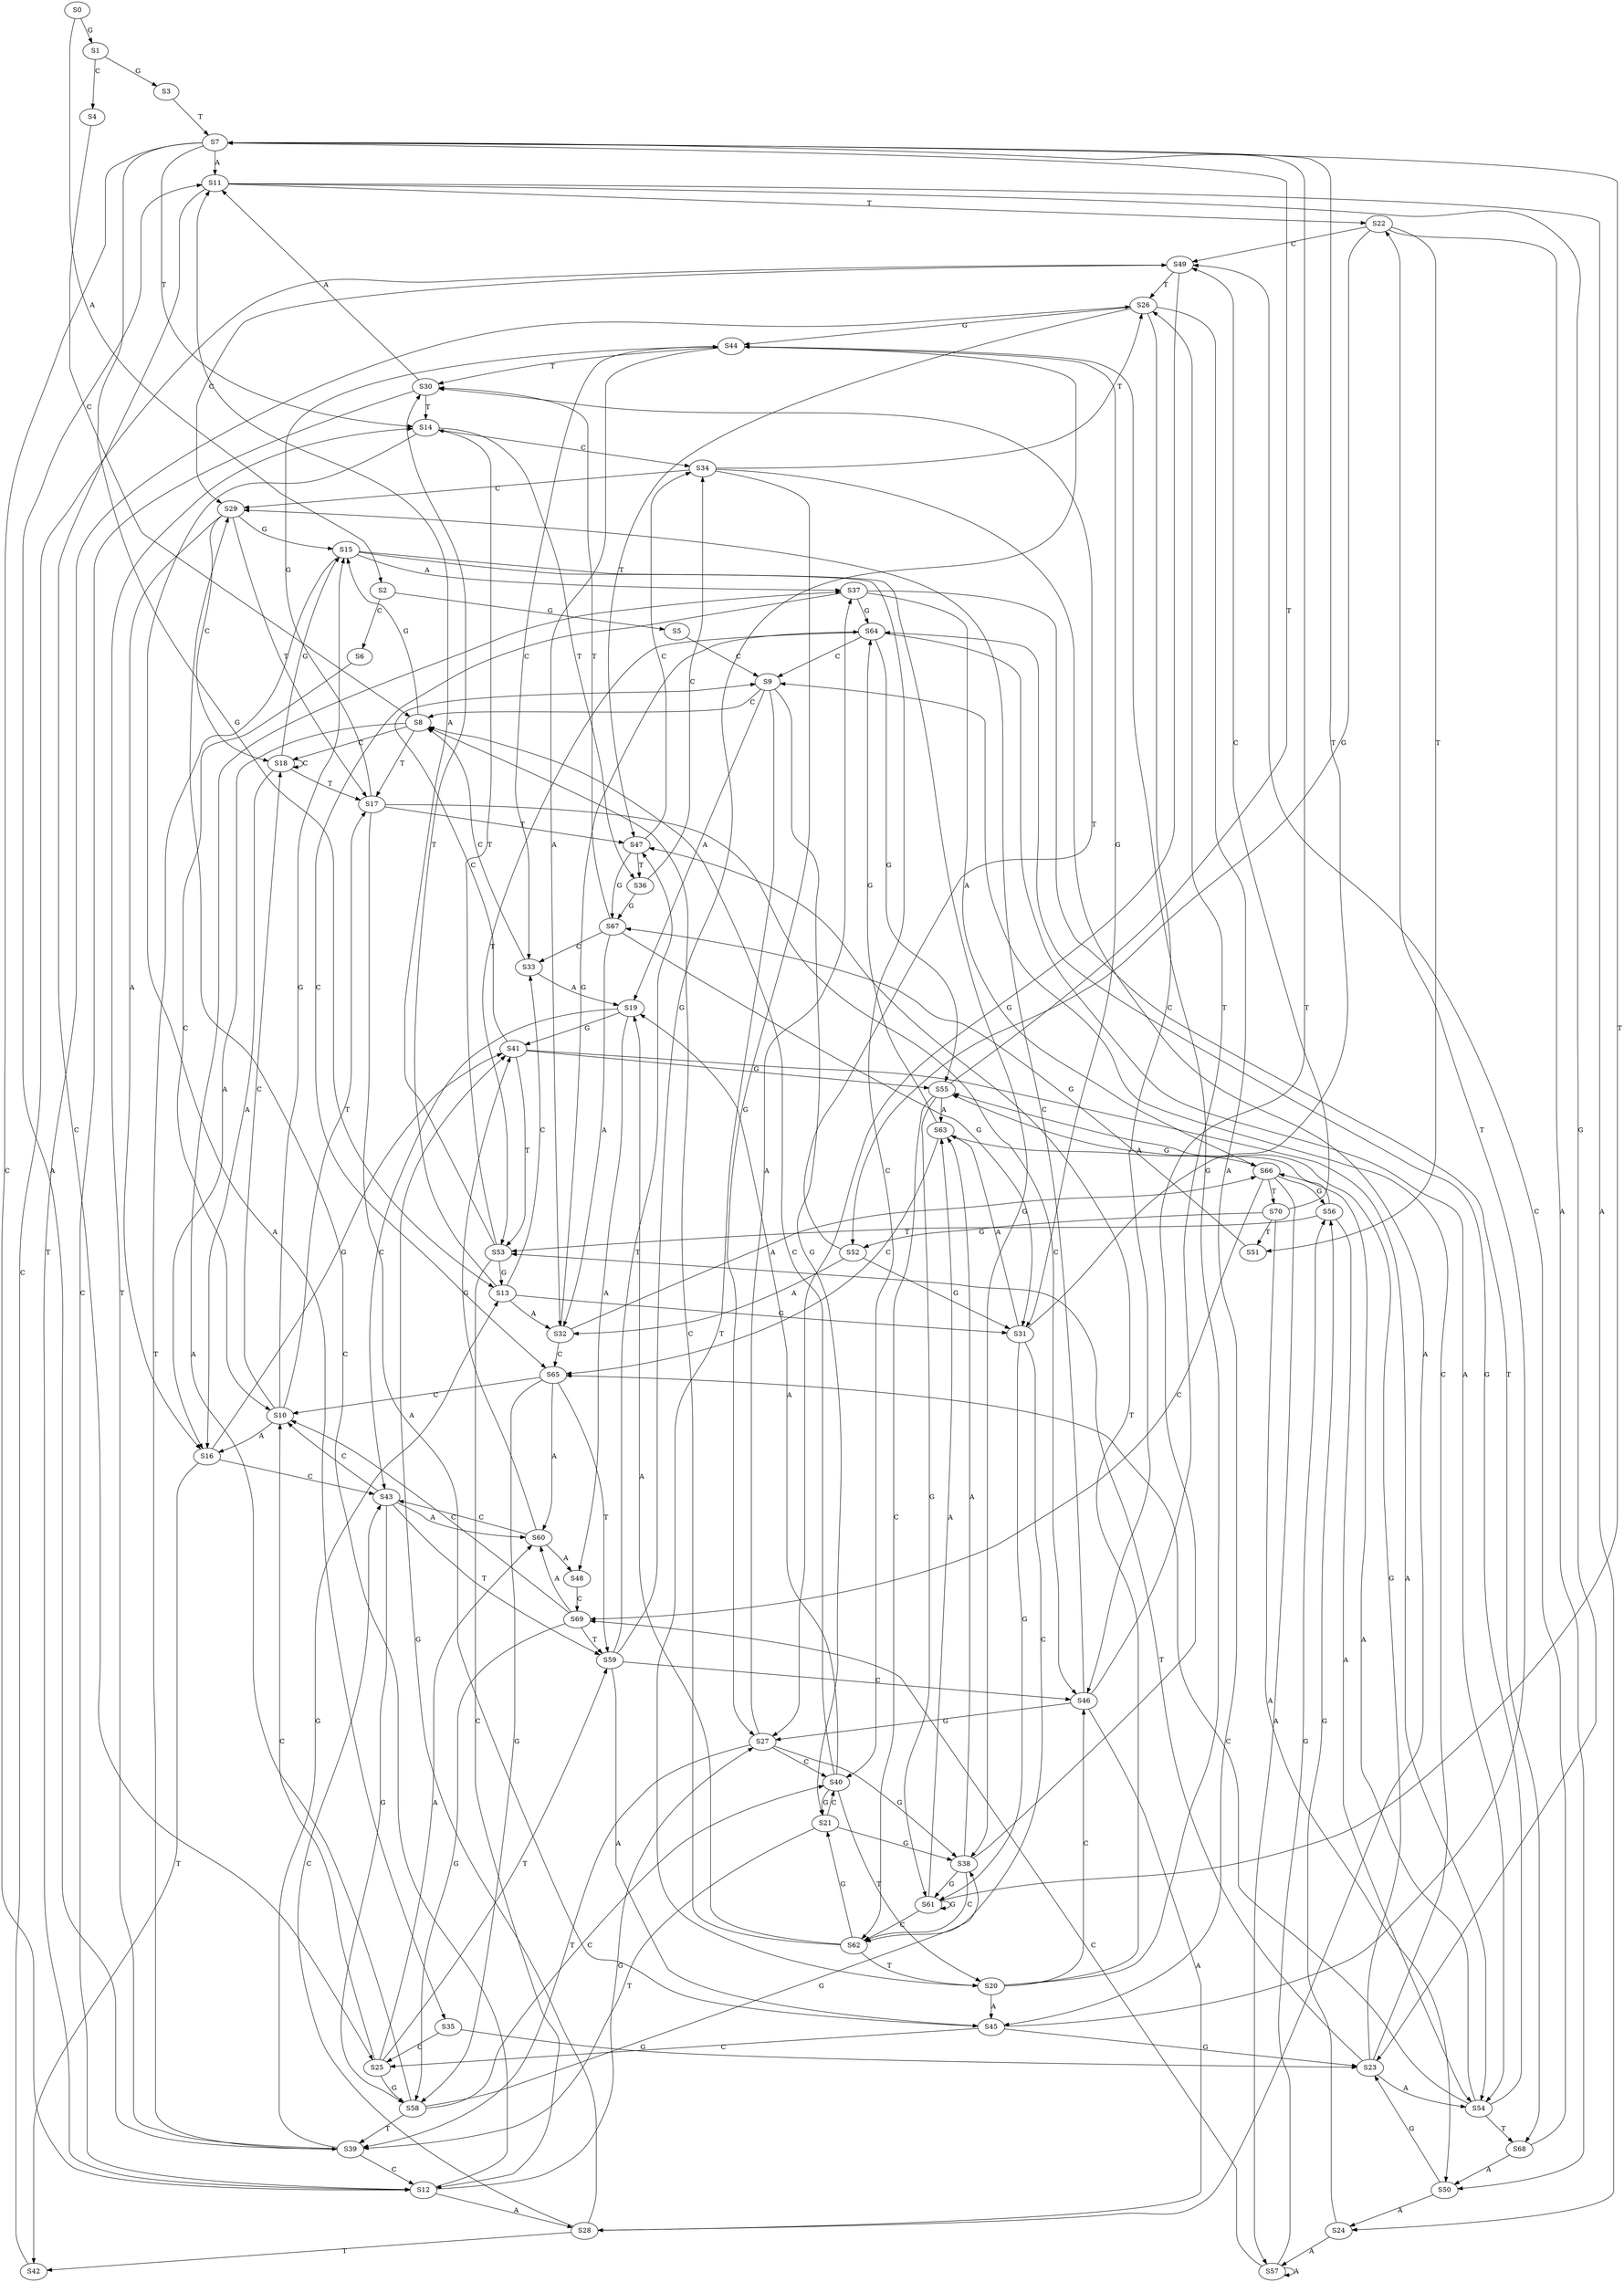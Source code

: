 strict digraph  {
	S0 -> S1 [ label = G ];
	S0 -> S2 [ label = A ];
	S1 -> S3 [ label = G ];
	S1 -> S4 [ label = C ];
	S2 -> S5 [ label = G ];
	S2 -> S6 [ label = C ];
	S3 -> S7 [ label = T ];
	S4 -> S8 [ label = C ];
	S5 -> S9 [ label = C ];
	S6 -> S10 [ label = C ];
	S7 -> S11 [ label = A ];
	S7 -> S12 [ label = C ];
	S7 -> S13 [ label = G ];
	S7 -> S14 [ label = T ];
	S8 -> S15 [ label = G ];
	S8 -> S16 [ label = A ];
	S8 -> S17 [ label = T ];
	S8 -> S18 [ label = C ];
	S9 -> S8 [ label = C ];
	S9 -> S19 [ label = A ];
	S9 -> S20 [ label = T ];
	S9 -> S21 [ label = G ];
	S10 -> S18 [ label = C ];
	S10 -> S16 [ label = A ];
	S10 -> S17 [ label = T ];
	S10 -> S15 [ label = G ];
	S11 -> S22 [ label = T ];
	S11 -> S23 [ label = G ];
	S11 -> S24 [ label = A ];
	S11 -> S25 [ label = C ];
	S12 -> S26 [ label = T ];
	S12 -> S27 [ label = G ];
	S12 -> S28 [ label = A ];
	S12 -> S29 [ label = C ];
	S13 -> S30 [ label = T ];
	S13 -> S31 [ label = G ];
	S13 -> S32 [ label = A ];
	S13 -> S33 [ label = C ];
	S14 -> S34 [ label = C ];
	S14 -> S35 [ label = A ];
	S14 -> S36 [ label = T ];
	S15 -> S37 [ label = A ];
	S15 -> S38 [ label = G ];
	S15 -> S39 [ label = T ];
	S15 -> S40 [ label = C ];
	S16 -> S41 [ label = G ];
	S16 -> S42 [ label = T ];
	S16 -> S43 [ label = C ];
	S17 -> S44 [ label = G ];
	S17 -> S45 [ label = A ];
	S17 -> S46 [ label = C ];
	S17 -> S47 [ label = T ];
	S18 -> S15 [ label = G ];
	S18 -> S18 [ label = C ];
	S18 -> S16 [ label = A ];
	S18 -> S17 [ label = T ];
	S19 -> S41 [ label = G ];
	S19 -> S43 [ label = C ];
	S19 -> S48 [ label = A ];
	S20 -> S45 [ label = A ];
	S20 -> S46 [ label = C ];
	S20 -> S47 [ label = T ];
	S20 -> S44 [ label = G ];
	S21 -> S38 [ label = G ];
	S21 -> S40 [ label = C ];
	S21 -> S39 [ label = T ];
	S22 -> S49 [ label = C ];
	S22 -> S50 [ label = A ];
	S22 -> S51 [ label = T ];
	S22 -> S52 [ label = G ];
	S23 -> S53 [ label = T ];
	S23 -> S54 [ label = A ];
	S23 -> S9 [ label = C ];
	S23 -> S55 [ label = G ];
	S24 -> S56 [ label = G ];
	S24 -> S57 [ label = A ];
	S25 -> S58 [ label = G ];
	S25 -> S59 [ label = T ];
	S25 -> S10 [ label = C ];
	S25 -> S60 [ label = A ];
	S26 -> S44 [ label = G ];
	S26 -> S46 [ label = C ];
	S26 -> S45 [ label = A ];
	S26 -> S47 [ label = T ];
	S27 -> S38 [ label = G ];
	S27 -> S39 [ label = T ];
	S27 -> S40 [ label = C ];
	S27 -> S37 [ label = A ];
	S28 -> S42 [ label = T ];
	S28 -> S43 [ label = C ];
	S28 -> S41 [ label = G ];
	S29 -> S18 [ label = C ];
	S29 -> S16 [ label = A ];
	S29 -> S17 [ label = T ];
	S29 -> S15 [ label = G ];
	S30 -> S12 [ label = C ];
	S30 -> S14 [ label = T ];
	S30 -> S11 [ label = A ];
	S31 -> S61 [ label = G ];
	S31 -> S62 [ label = C ];
	S31 -> S63 [ label = A ];
	S31 -> S7 [ label = T ];
	S32 -> S64 [ label = G ];
	S32 -> S65 [ label = C ];
	S32 -> S66 [ label = A ];
	S33 -> S8 [ label = C ];
	S33 -> S19 [ label = A ];
	S34 -> S28 [ label = A ];
	S34 -> S29 [ label = C ];
	S34 -> S26 [ label = T ];
	S34 -> S27 [ label = G ];
	S35 -> S25 [ label = C ];
	S35 -> S23 [ label = G ];
	S36 -> S67 [ label = G ];
	S36 -> S34 [ label = C ];
	S37 -> S66 [ label = A ];
	S37 -> S65 [ label = C ];
	S37 -> S64 [ label = G ];
	S37 -> S68 [ label = T ];
	S38 -> S63 [ label = A ];
	S38 -> S61 [ label = G ];
	S38 -> S62 [ label = C ];
	S38 -> S7 [ label = T ];
	S39 -> S12 [ label = C ];
	S39 -> S11 [ label = A ];
	S39 -> S13 [ label = G ];
	S39 -> S14 [ label = T ];
	S40 -> S21 [ label = G ];
	S40 -> S20 [ label = T ];
	S40 -> S8 [ label = C ];
	S40 -> S19 [ label = A ];
	S41 -> S55 [ label = G ];
	S41 -> S53 [ label = T ];
	S41 -> S54 [ label = A ];
	S41 -> S9 [ label = C ];
	S42 -> S49 [ label = C ];
	S43 -> S59 [ label = T ];
	S43 -> S10 [ label = C ];
	S43 -> S60 [ label = A ];
	S43 -> S58 [ label = G ];
	S44 -> S32 [ label = A ];
	S44 -> S33 [ label = C ];
	S44 -> S31 [ label = G ];
	S44 -> S30 [ label = T ];
	S45 -> S23 [ label = G ];
	S45 -> S22 [ label = T ];
	S45 -> S25 [ label = C ];
	S46 -> S26 [ label = T ];
	S46 -> S27 [ label = G ];
	S46 -> S29 [ label = C ];
	S46 -> S28 [ label = A ];
	S47 -> S34 [ label = C ];
	S47 -> S36 [ label = T ];
	S47 -> S67 [ label = G ];
	S48 -> S69 [ label = C ];
	S49 -> S29 [ label = C ];
	S49 -> S27 [ label = G ];
	S49 -> S26 [ label = T ];
	S50 -> S23 [ label = G ];
	S50 -> S24 [ label = A ];
	S51 -> S67 [ label = G ];
	S52 -> S31 [ label = G ];
	S52 -> S32 [ label = A ];
	S52 -> S30 [ label = T ];
	S53 -> S11 [ label = A ];
	S53 -> S12 [ label = C ];
	S53 -> S13 [ label = G ];
	S53 -> S14 [ label = T ];
	S54 -> S66 [ label = A ];
	S54 -> S65 [ label = C ];
	S54 -> S68 [ label = T ];
	S54 -> S64 [ label = G ];
	S55 -> S63 [ label = A ];
	S55 -> S61 [ label = G ];
	S55 -> S7 [ label = T ];
	S55 -> S62 [ label = C ];
	S56 -> S53 [ label = T ];
	S56 -> S54 [ label = A ];
	S56 -> S55 [ label = G ];
	S57 -> S56 [ label = G ];
	S57 -> S69 [ label = C ];
	S57 -> S57 [ label = A ];
	S58 -> S38 [ label = G ];
	S58 -> S37 [ label = A ];
	S58 -> S39 [ label = T ];
	S58 -> S40 [ label = C ];
	S59 -> S45 [ label = A ];
	S59 -> S46 [ label = C ];
	S59 -> S47 [ label = T ];
	S59 -> S44 [ label = G ];
	S60 -> S41 [ label = G ];
	S60 -> S43 [ label = C ];
	S60 -> S48 [ label = A ];
	S61 -> S7 [ label = T ];
	S61 -> S62 [ label = C ];
	S61 -> S61 [ label = G ];
	S61 -> S63 [ label = A ];
	S62 -> S20 [ label = T ];
	S62 -> S8 [ label = C ];
	S62 -> S19 [ label = A ];
	S62 -> S21 [ label = G ];
	S63 -> S66 [ label = A ];
	S63 -> S65 [ label = C ];
	S63 -> S64 [ label = G ];
	S64 -> S53 [ label = T ];
	S64 -> S54 [ label = A ];
	S64 -> S55 [ label = G ];
	S64 -> S9 [ label = C ];
	S65 -> S59 [ label = T ];
	S65 -> S58 [ label = G ];
	S65 -> S10 [ label = C ];
	S65 -> S60 [ label = A ];
	S66 -> S70 [ label = T ];
	S66 -> S69 [ label = C ];
	S66 -> S57 [ label = A ];
	S66 -> S56 [ label = G ];
	S67 -> S31 [ label = G ];
	S67 -> S33 [ label = C ];
	S67 -> S30 [ label = T ];
	S67 -> S32 [ label = A ];
	S68 -> S50 [ label = A ];
	S68 -> S49 [ label = C ];
	S69 -> S60 [ label = A ];
	S69 -> S10 [ label = C ];
	S69 -> S58 [ label = G ];
	S69 -> S59 [ label = T ];
	S70 -> S50 [ label = A ];
	S70 -> S49 [ label = C ];
	S70 -> S52 [ label = G ];
	S70 -> S51 [ label = T ];
}

